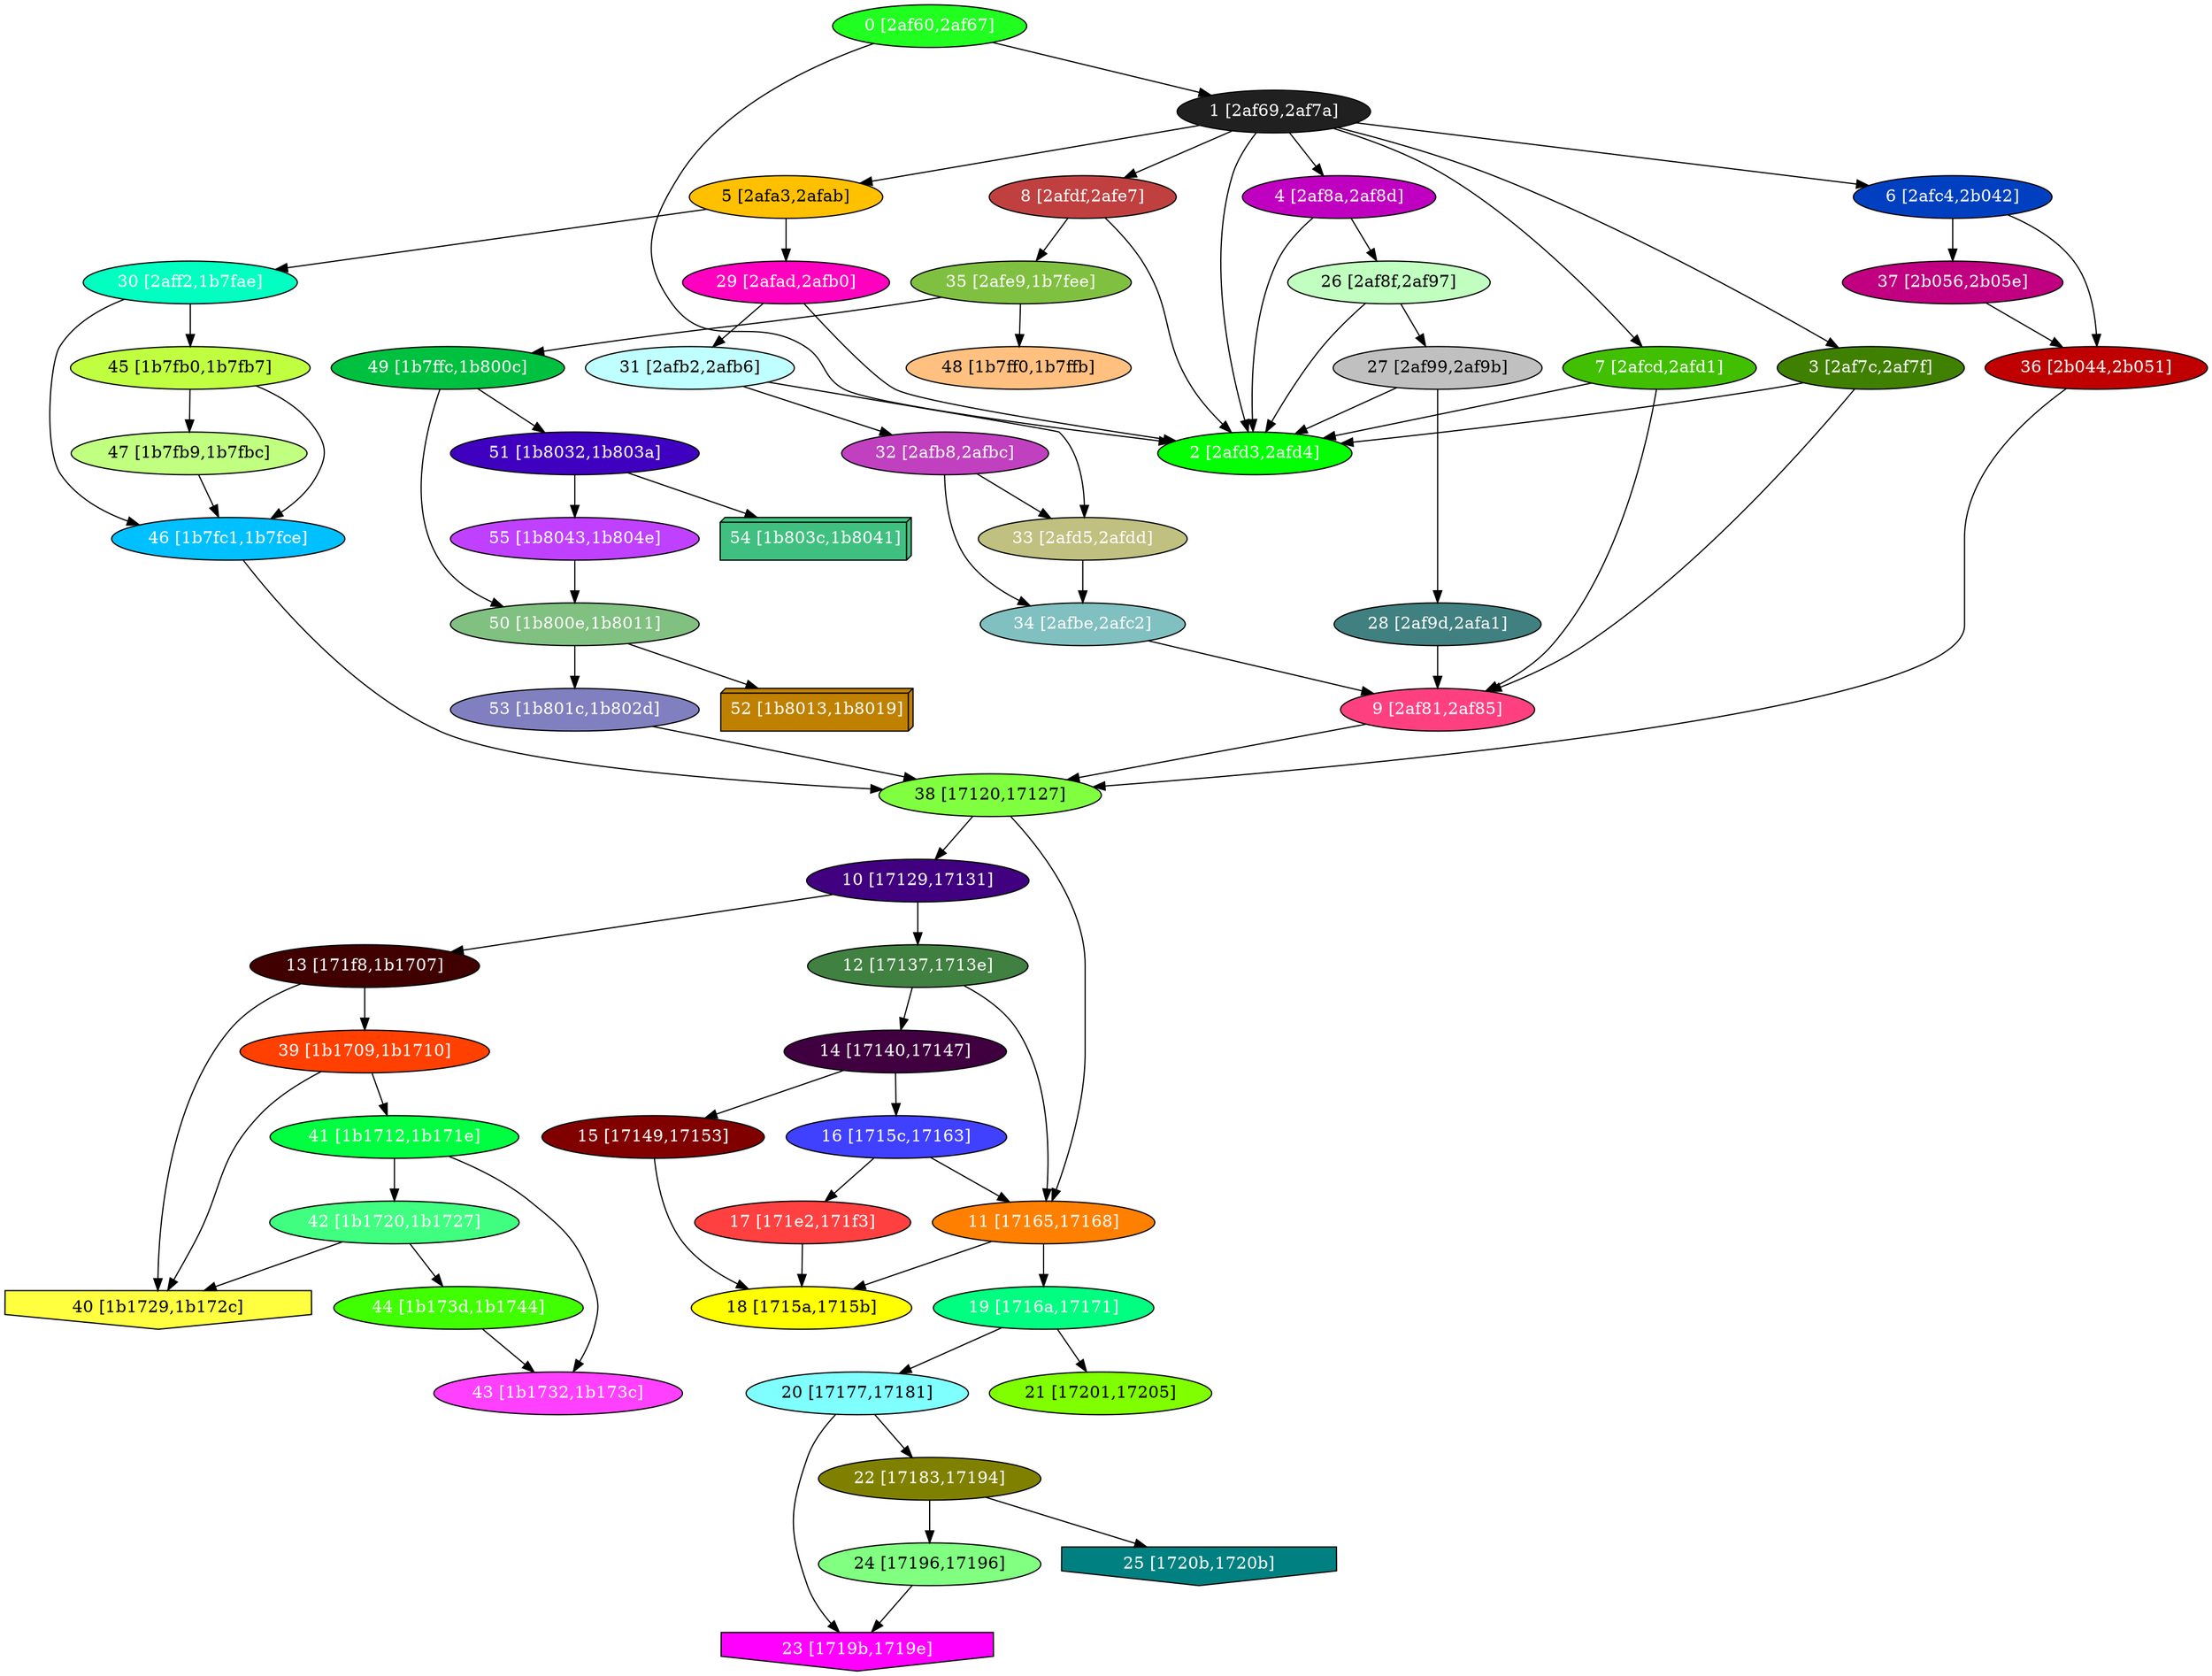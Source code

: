 diGraph libnss3{
	libnss3_0  [style=filled fillcolor="#20FF20" fontcolor="#ffffff" shape=oval label="0 [2af60,2af67]"]
	libnss3_1  [style=filled fillcolor="#202020" fontcolor="#ffffff" shape=oval label="1 [2af69,2af7a]"]
	libnss3_2  [style=filled fillcolor="#00FF00" fontcolor="#ffffff" shape=oval label="2 [2afd3,2afd4]"]
	libnss3_3  [style=filled fillcolor="#408000" fontcolor="#ffffff" shape=oval label="3 [2af7c,2af7f]"]
	libnss3_4  [style=filled fillcolor="#C000C0" fontcolor="#ffffff" shape=oval label="4 [2af8a,2af8d]"]
	libnss3_5  [style=filled fillcolor="#FFC000" fontcolor="#000000" shape=oval label="5 [2afa3,2afab]"]
	libnss3_6  [style=filled fillcolor="#0040C0" fontcolor="#ffffff" shape=oval label="6 [2afc4,2b042]"]
	libnss3_7  [style=filled fillcolor="#40C000" fontcolor="#ffffff" shape=oval label="7 [2afcd,2afd1]"]
	libnss3_8  [style=filled fillcolor="#C04040" fontcolor="#ffffff" shape=oval label="8 [2afdf,2afe7]"]
	libnss3_9  [style=filled fillcolor="#FF4080" fontcolor="#ffffff" shape=oval label="9 [2af81,2af85]"]
	libnss3_a  [style=filled fillcolor="#400080" fontcolor="#ffffff" shape=oval label="10 [17129,17131]"]
	libnss3_b  [style=filled fillcolor="#FF8000" fontcolor="#ffffff" shape=oval label="11 [17165,17168]"]
	libnss3_c  [style=filled fillcolor="#408040" fontcolor="#ffffff" shape=oval label="12 [17137,1713e]"]
	libnss3_d  [style=filled fillcolor="#400000" fontcolor="#ffffff" shape=oval label="13 [171f8,1b1707]"]
	libnss3_e  [style=filled fillcolor="#400040" fontcolor="#ffffff" shape=oval label="14 [17140,17147]"]
	libnss3_f  [style=filled fillcolor="#800000" fontcolor="#ffffff" shape=oval label="15 [17149,17153]"]
	libnss3_10  [style=filled fillcolor="#4040FF" fontcolor="#ffffff" shape=oval label="16 [1715c,17163]"]
	libnss3_11  [style=filled fillcolor="#FF4040" fontcolor="#ffffff" shape=oval label="17 [171e2,171f3]"]
	libnss3_12  [style=filled fillcolor="#FFFF00" fontcolor="#000000" shape=oval label="18 [1715a,1715b]"]
	libnss3_13  [style=filled fillcolor="#00FF80" fontcolor="#ffffff" shape=oval label="19 [1716a,17171]"]
	libnss3_14  [style=filled fillcolor="#80FFFF" fontcolor="#000000" shape=oval label="20 [17177,17181]"]
	libnss3_15  [style=filled fillcolor="#80FF00" fontcolor="#000000" shape=oval label="21 [17201,17205]"]
	libnss3_16  [style=filled fillcolor="#808000" fontcolor="#ffffff" shape=oval label="22 [17183,17194]"]
	libnss3_17  [style=filled fillcolor="#FF00FF" fontcolor="#ffffff" shape=invhouse label="23 [1719b,1719e]"]
	libnss3_18  [style=filled fillcolor="#80FF80" fontcolor="#000000" shape=oval label="24 [17196,17196]"]
	libnss3_19  [style=filled fillcolor="#008080" fontcolor="#ffffff" shape=invhouse label="25 [1720b,1720b]"]
	libnss3_1a  [style=filled fillcolor="#C0FFC0" fontcolor="#000000" shape=oval label="26 [2af8f,2af97]"]
	libnss3_1b  [style=filled fillcolor="#C0C0C0" fontcolor="#000000" shape=oval label="27 [2af99,2af9b]"]
	libnss3_1c  [style=filled fillcolor="#408080" fontcolor="#ffffff" shape=oval label="28 [2af9d,2afa1]"]
	libnss3_1d  [style=filled fillcolor="#FF00C0" fontcolor="#ffffff" shape=oval label="29 [2afad,2afb0]"]
	libnss3_1e  [style=filled fillcolor="#00FFC0" fontcolor="#ffffff" shape=oval label="30 [2aff2,1b7fae]"]
	libnss3_1f  [style=filled fillcolor="#C0FFFF" fontcolor="#000000" shape=oval label="31 [2afb2,2afb6]"]
	libnss3_20  [style=filled fillcolor="#C040C0" fontcolor="#ffffff" shape=oval label="32 [2afb8,2afbc]"]
	libnss3_21  [style=filled fillcolor="#C0C080" fontcolor="#ffffff" shape=oval label="33 [2afd5,2afdd]"]
	libnss3_22  [style=filled fillcolor="#80C0C0" fontcolor="#ffffff" shape=oval label="34 [2afbe,2afc2]"]
	libnss3_23  [style=filled fillcolor="#80C040" fontcolor="#ffffff" shape=oval label="35 [2afe9,1b7fee]"]
	libnss3_24  [style=filled fillcolor="#C00000" fontcolor="#ffffff" shape=oval label="36 [2b044,2b051]"]
	libnss3_25  [style=filled fillcolor="#C00080" fontcolor="#ffffff" shape=oval label="37 [2b056,2b05e]"]
	libnss3_26  [style=filled fillcolor="#80FF40" fontcolor="#000000" shape=oval label="38 [17120,17127]"]
	libnss3_27  [style=filled fillcolor="#FF4000" fontcolor="#ffffff" shape=oval label="39 [1b1709,1b1710]"]
	libnss3_28  [style=filled fillcolor="#FFFF40" fontcolor="#000000" shape=invhouse label="40 [1b1729,1b172c]"]
	libnss3_29  [style=filled fillcolor="#00FF40" fontcolor="#ffffff" shape=oval label="41 [1b1712,1b171e]"]
	libnss3_2a  [style=filled fillcolor="#40FF80" fontcolor="#ffffff" shape=oval label="42 [1b1720,1b1727]"]
	libnss3_2b  [style=filled fillcolor="#FF40FF" fontcolor="#ffffff" shape=oval label="43 [1b1732,1b173c]"]
	libnss3_2c  [style=filled fillcolor="#40FF00" fontcolor="#ffffff" shape=oval label="44 [1b173d,1b1744]"]
	libnss3_2d  [style=filled fillcolor="#C0FF40" fontcolor="#000000" shape=oval label="45 [1b7fb0,1b7fb7]"]
	libnss3_2e  [style=filled fillcolor="#00C0FF" fontcolor="#ffffff" shape=oval label="46 [1b7fc1,1b7fce]"]
	libnss3_2f  [style=filled fillcolor="#C0FF80" fontcolor="#000000" shape=oval label="47 [1b7fb9,1b7fbc]"]
	libnss3_30  [style=filled fillcolor="#FFC080" fontcolor="#000000" shape=oval label="48 [1b7ff0,1b7ffb]"]
	libnss3_31  [style=filled fillcolor="#00C040" fontcolor="#ffffff" shape=oval label="49 [1b7ffc,1b800c]"]
	libnss3_32  [style=filled fillcolor="#80C080" fontcolor="#ffffff" shape=oval label="50 [1b800e,1b8011]"]
	libnss3_33  [style=filled fillcolor="#4000C0" fontcolor="#ffffff" shape=oval label="51 [1b8032,1b803a]"]
	libnss3_34  [style=filled fillcolor="#C08000" fontcolor="#ffffff" shape=box3d label="52 [1b8013,1b8019]"]
	libnss3_35  [style=filled fillcolor="#8080C0" fontcolor="#ffffff" shape=oval label="53 [1b801c,1b802d]"]
	libnss3_36  [style=filled fillcolor="#40C080" fontcolor="#ffffff" shape=box3d label="54 [1b803c,1b8041]"]
	libnss3_37  [style=filled fillcolor="#C040FF" fontcolor="#ffffff" shape=oval label="55 [1b8043,1b804e]"]

	libnss3_0 -> libnss3_1
	libnss3_0 -> libnss3_2
	libnss3_1 -> libnss3_2
	libnss3_1 -> libnss3_3
	libnss3_1 -> libnss3_4
	libnss3_1 -> libnss3_5
	libnss3_1 -> libnss3_6
	libnss3_1 -> libnss3_7
	libnss3_1 -> libnss3_8
	libnss3_3 -> libnss3_2
	libnss3_3 -> libnss3_9
	libnss3_4 -> libnss3_2
	libnss3_4 -> libnss3_1a
	libnss3_5 -> libnss3_1d
	libnss3_5 -> libnss3_1e
	libnss3_6 -> libnss3_24
	libnss3_6 -> libnss3_25
	libnss3_7 -> libnss3_2
	libnss3_7 -> libnss3_9
	libnss3_8 -> libnss3_2
	libnss3_8 -> libnss3_23
	libnss3_9 -> libnss3_26
	libnss3_a -> libnss3_c
	libnss3_a -> libnss3_d
	libnss3_b -> libnss3_12
	libnss3_b -> libnss3_13
	libnss3_c -> libnss3_b
	libnss3_c -> libnss3_e
	libnss3_d -> libnss3_27
	libnss3_d -> libnss3_28
	libnss3_e -> libnss3_f
	libnss3_e -> libnss3_10
	libnss3_f -> libnss3_12
	libnss3_10 -> libnss3_b
	libnss3_10 -> libnss3_11
	libnss3_11 -> libnss3_12
	libnss3_13 -> libnss3_14
	libnss3_13 -> libnss3_15
	libnss3_14 -> libnss3_16
	libnss3_14 -> libnss3_17
	libnss3_16 -> libnss3_18
	libnss3_16 -> libnss3_19
	libnss3_18 -> libnss3_17
	libnss3_1a -> libnss3_2
	libnss3_1a -> libnss3_1b
	libnss3_1b -> libnss3_2
	libnss3_1b -> libnss3_1c
	libnss3_1c -> libnss3_9
	libnss3_1d -> libnss3_2
	libnss3_1d -> libnss3_1f
	libnss3_1e -> libnss3_2d
	libnss3_1e -> libnss3_2e
	libnss3_1f -> libnss3_20
	libnss3_1f -> libnss3_21
	libnss3_20 -> libnss3_21
	libnss3_20 -> libnss3_22
	libnss3_21 -> libnss3_22
	libnss3_22 -> libnss3_9
	libnss3_23 -> libnss3_30
	libnss3_23 -> libnss3_31
	libnss3_24 -> libnss3_26
	libnss3_25 -> libnss3_24
	libnss3_26 -> libnss3_a
	libnss3_26 -> libnss3_b
	libnss3_27 -> libnss3_28
	libnss3_27 -> libnss3_29
	libnss3_29 -> libnss3_2a
	libnss3_29 -> libnss3_2b
	libnss3_2a -> libnss3_28
	libnss3_2a -> libnss3_2c
	libnss3_2c -> libnss3_2b
	libnss3_2d -> libnss3_2e
	libnss3_2d -> libnss3_2f
	libnss3_2e -> libnss3_26
	libnss3_2f -> libnss3_2e
	libnss3_31 -> libnss3_32
	libnss3_31 -> libnss3_33
	libnss3_32 -> libnss3_34
	libnss3_32 -> libnss3_35
	libnss3_33 -> libnss3_36
	libnss3_33 -> libnss3_37
	libnss3_35 -> libnss3_26
	libnss3_37 -> libnss3_32
}